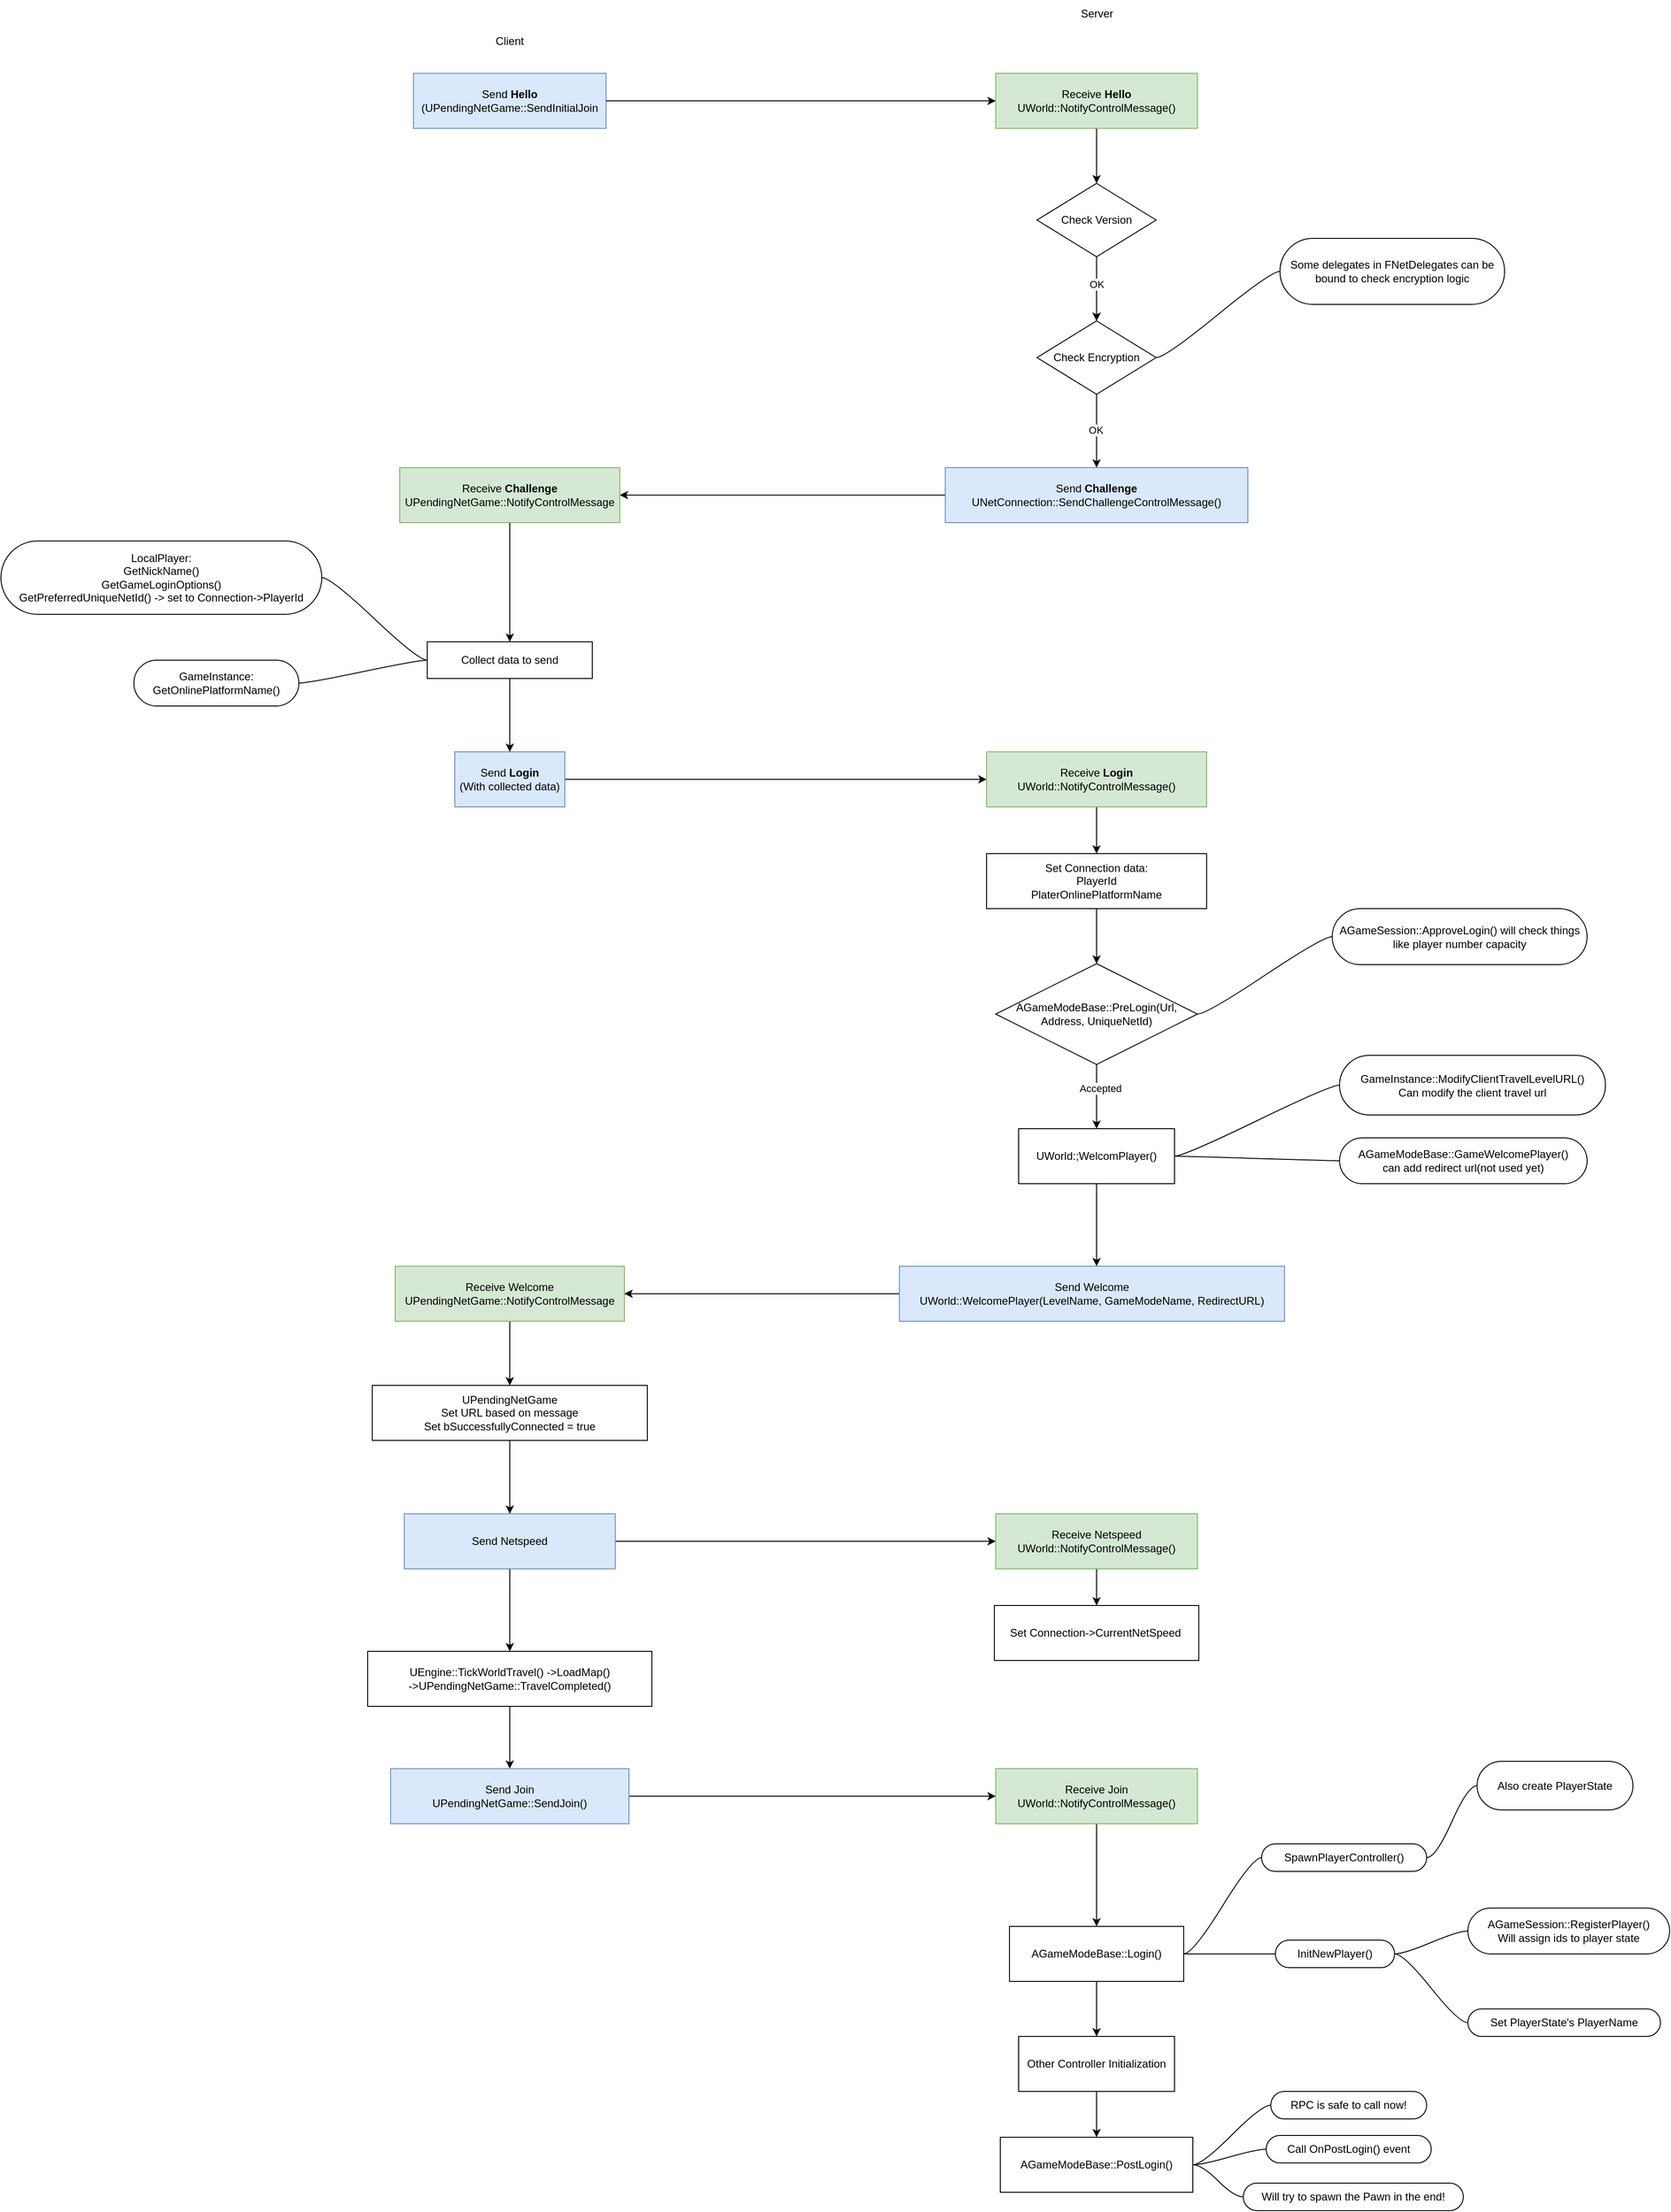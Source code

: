<mxfile version="22.1.5" type="github">
  <diagram name="第 1 页" id="45hWRI977p0iXt-T-7tm">
    <mxGraphModel dx="3360" dy="1399" grid="1" gridSize="10" guides="1" tooltips="1" connect="1" arrows="1" fold="1" page="1" pageScale="1" pageWidth="827" pageHeight="1169" math="0" shadow="0">
      <root>
        <mxCell id="0" />
        <mxCell id="1" parent="0" />
        <mxCell id="PgV0q_a90_hvE49-VI4S-1" value="Send &lt;b&gt;Hello&lt;/b&gt;&lt;br&gt;(UPendingNetGame::SendInitialJoin" style="rounded=0;whiteSpace=wrap;html=1;fillColor=#dae8fc;strokeColor=#6c8ebf;" parent="1" vertex="1">
          <mxGeometry x="5" y="270" width="210" height="60" as="geometry" />
        </mxCell>
        <mxCell id="PgV0q_a90_hvE49-VI4S-8" style="edgeStyle=orthogonalEdgeStyle;rounded=0;orthogonalLoop=1;jettySize=auto;html=1;entryX=0.5;entryY=0;entryDx=0;entryDy=0;" parent="1" source="PgV0q_a90_hvE49-VI4S-2" target="PgV0q_a90_hvE49-VI4S-7" edge="1">
          <mxGeometry relative="1" as="geometry" />
        </mxCell>
        <mxCell id="PgV0q_a90_hvE49-VI4S-2" value="Receive &lt;b&gt;Hello&lt;/b&gt;&lt;br&gt;UWorld::NotifyControlMessage()" style="rounded=0;whiteSpace=wrap;html=1;fillColor=#d5e8d4;strokeColor=#82b366;" parent="1" vertex="1">
          <mxGeometry x="640" y="270" width="220" height="60" as="geometry" />
        </mxCell>
        <mxCell id="PgV0q_a90_hvE49-VI4S-3" value="Client&lt;br&gt;" style="text;html=1;strokeColor=none;fillColor=none;align=center;verticalAlign=middle;whiteSpace=wrap;rounded=0;" parent="1" vertex="1">
          <mxGeometry x="80" y="220" width="60" height="30" as="geometry" />
        </mxCell>
        <mxCell id="PgV0q_a90_hvE49-VI4S-4" value="Server&lt;br&gt;" style="text;html=1;align=center;verticalAlign=middle;resizable=0;points=[];autosize=1;strokeColor=none;fillColor=none;" parent="1" vertex="1">
          <mxGeometry x="720" y="190" width="60" height="30" as="geometry" />
        </mxCell>
        <mxCell id="PgV0q_a90_hvE49-VI4S-5" value="" style="endArrow=classic;html=1;rounded=0;entryX=0;entryY=0.5;entryDx=0;entryDy=0;exitX=1;exitY=0.5;exitDx=0;exitDy=0;" parent="1" source="PgV0q_a90_hvE49-VI4S-1" target="PgV0q_a90_hvE49-VI4S-2" edge="1">
          <mxGeometry width="50" height="50" relative="1" as="geometry">
            <mxPoint x="260" y="300" as="sourcePoint" />
            <mxPoint x="330" y="280" as="targetPoint" />
          </mxGeometry>
        </mxCell>
        <mxCell id="PgV0q_a90_hvE49-VI4S-26" style="edgeStyle=orthogonalEdgeStyle;rounded=0;orthogonalLoop=1;jettySize=auto;html=1;entryX=1;entryY=0.5;entryDx=0;entryDy=0;" parent="1" source="PgV0q_a90_hvE49-VI4S-6" target="PgV0q_a90_hvE49-VI4S-27" edge="1">
          <mxGeometry relative="1" as="geometry">
            <mxPoint x="200" y="730" as="targetPoint" />
          </mxGeometry>
        </mxCell>
        <mxCell id="PgV0q_a90_hvE49-VI4S-6" value="Send &lt;b&gt;Challenge&lt;/b&gt;&lt;br&gt;UNetConnection::SendChallengeControlMessage()" style="rounded=0;whiteSpace=wrap;html=1;fillColor=#dae8fc;strokeColor=#6c8ebf;" parent="1" vertex="1">
          <mxGeometry x="585" y="700" width="330" height="60" as="geometry" />
        </mxCell>
        <mxCell id="PgV0q_a90_hvE49-VI4S-9" style="edgeStyle=orthogonalEdgeStyle;rounded=0;orthogonalLoop=1;jettySize=auto;html=1;entryX=0.5;entryY=0;entryDx=0;entryDy=0;" parent="1" source="PgV0q_a90_hvE49-VI4S-14" target="PgV0q_a90_hvE49-VI4S-6" edge="1">
          <mxGeometry relative="1" as="geometry" />
        </mxCell>
        <mxCell id="PgV0q_a90_hvE49-VI4S-19" value="OK" style="edgeLabel;html=1;align=center;verticalAlign=middle;resizable=0;points=[];" parent="PgV0q_a90_hvE49-VI4S-9" vertex="1" connectable="0">
          <mxGeometry x="-0.029" y="-1" relative="1" as="geometry">
            <mxPoint as="offset" />
          </mxGeometry>
        </mxCell>
        <mxCell id="PgV0q_a90_hvE49-VI4S-16" style="edgeStyle=orthogonalEdgeStyle;rounded=0;orthogonalLoop=1;jettySize=auto;html=1;entryX=0.5;entryY=0;entryDx=0;entryDy=0;" parent="1" source="PgV0q_a90_hvE49-VI4S-7" target="PgV0q_a90_hvE49-VI4S-14" edge="1">
          <mxGeometry relative="1" as="geometry" />
        </mxCell>
        <mxCell id="PgV0q_a90_hvE49-VI4S-7" value="Check Version" style="rhombus;whiteSpace=wrap;html=1;" parent="1" vertex="1">
          <mxGeometry x="685" y="390" width="130" height="80" as="geometry" />
        </mxCell>
        <mxCell id="PgV0q_a90_hvE49-VI4S-15" value="" style="edgeStyle=orthogonalEdgeStyle;rounded=0;orthogonalLoop=1;jettySize=auto;html=1;entryX=0.5;entryY=0;entryDx=0;entryDy=0;" parent="1" source="PgV0q_a90_hvE49-VI4S-7" target="PgV0q_a90_hvE49-VI4S-14" edge="1">
          <mxGeometry relative="1" as="geometry">
            <mxPoint x="750" y="470" as="sourcePoint" />
            <mxPoint x="750" y="690" as="targetPoint" />
          </mxGeometry>
        </mxCell>
        <mxCell id="PgV0q_a90_hvE49-VI4S-18" value="OK" style="edgeLabel;html=1;align=center;verticalAlign=middle;resizable=0;points=[];" parent="PgV0q_a90_hvE49-VI4S-15" vertex="1" connectable="0">
          <mxGeometry x="0.229" y="1" relative="1" as="geometry">
            <mxPoint x="-1" y="-13" as="offset" />
          </mxGeometry>
        </mxCell>
        <mxCell id="PgV0q_a90_hvE49-VI4S-14" value="Check Encryption" style="rhombus;whiteSpace=wrap;html=1;" parent="1" vertex="1">
          <mxGeometry x="685" y="540" width="130" height="80" as="geometry" />
        </mxCell>
        <mxCell id="PgV0q_a90_hvE49-VI4S-28" style="edgeStyle=orthogonalEdgeStyle;rounded=0;orthogonalLoop=1;jettySize=auto;html=1;entryX=0.5;entryY=0;entryDx=0;entryDy=0;" parent="1" source="PgV0q_a90_hvE49-VI4S-27" target="PgV0q_a90_hvE49-VI4S-29" edge="1">
          <mxGeometry relative="1" as="geometry">
            <mxPoint x="110" y="930" as="targetPoint" />
          </mxGeometry>
        </mxCell>
        <mxCell id="PgV0q_a90_hvE49-VI4S-27" value="Receive &lt;b&gt;Challenge&lt;/b&gt;&lt;br&gt;UPendingNetGame::NotifyControlMessage" style="rounded=0;whiteSpace=wrap;html=1;fillColor=#d5e8d4;strokeColor=#82b366;" parent="1" vertex="1">
          <mxGeometry x="-10" y="700" width="240" height="60" as="geometry" />
        </mxCell>
        <mxCell id="PgV0q_a90_hvE49-VI4S-30" style="edgeStyle=orthogonalEdgeStyle;rounded=0;orthogonalLoop=1;jettySize=auto;html=1;entryX=0.5;entryY=0;entryDx=0;entryDy=0;" parent="1" source="PgV0q_a90_hvE49-VI4S-29" target="PgV0q_a90_hvE49-VI4S-31" edge="1">
          <mxGeometry relative="1" as="geometry">
            <mxPoint x="110" y="1190" as="targetPoint" />
          </mxGeometry>
        </mxCell>
        <mxCell id="PgV0q_a90_hvE49-VI4S-29" value="Collect data to send" style="rounded=0;whiteSpace=wrap;html=1;" parent="1" vertex="1">
          <mxGeometry x="20" y="890" width="180" height="40" as="geometry" />
        </mxCell>
        <mxCell id="PgV0q_a90_hvE49-VI4S-32" style="edgeStyle=orthogonalEdgeStyle;rounded=0;orthogonalLoop=1;jettySize=auto;html=1;entryX=0;entryY=0.5;entryDx=0;entryDy=0;" parent="1" source="PgV0q_a90_hvE49-VI4S-31" target="PgV0q_a90_hvE49-VI4S-33" edge="1">
          <mxGeometry relative="1" as="geometry">
            <mxPoint x="645" y="1040" as="targetPoint" />
          </mxGeometry>
        </mxCell>
        <mxCell id="PgV0q_a90_hvE49-VI4S-31" value="Send &lt;b&gt;Login&lt;/b&gt;&lt;br&gt;(With collected data)" style="rounded=0;whiteSpace=wrap;html=1;fillColor=#dae8fc;strokeColor=#6c8ebf;" parent="1" vertex="1">
          <mxGeometry x="50" y="1010" width="120" height="60" as="geometry" />
        </mxCell>
        <mxCell id="PgV0q_a90_hvE49-VI4S-34" style="edgeStyle=orthogonalEdgeStyle;rounded=0;orthogonalLoop=1;jettySize=auto;html=1;entryX=0.5;entryY=0;entryDx=0;entryDy=0;" parent="1" source="PgV0q_a90_hvE49-VI4S-33" target="PgV0q_a90_hvE49-VI4S-35" edge="1">
          <mxGeometry relative="1" as="geometry">
            <mxPoint x="750" y="1161" as="targetPoint" />
          </mxGeometry>
        </mxCell>
        <mxCell id="PgV0q_a90_hvE49-VI4S-33" value="Receive &lt;b&gt;Login&lt;/b&gt;&lt;br&gt;UWorld::NotifyControlMessage()" style="whiteSpace=wrap;html=1;fillColor=#d5e8d4;strokeColor=#82b366;" parent="1" vertex="1">
          <mxGeometry x="630" y="1010" width="240" height="60" as="geometry" />
        </mxCell>
        <mxCell id="PgV0q_a90_hvE49-VI4S-38" style="edgeStyle=orthogonalEdgeStyle;rounded=0;orthogonalLoop=1;jettySize=auto;html=1;entryX=0.5;entryY=0;entryDx=0;entryDy=0;" parent="1" source="PgV0q_a90_hvE49-VI4S-35" target="TGgTCEU2_xpwJaXPCkcR-43" edge="1">
          <mxGeometry relative="1" as="geometry">
            <mxPoint x="750" y="1241" as="targetPoint" />
          </mxGeometry>
        </mxCell>
        <mxCell id="PgV0q_a90_hvE49-VI4S-35" value="Set Connection data:&lt;br&gt;PlayerId&lt;br&gt;PlaterOnlinePlatformName&lt;br&gt;" style="whiteSpace=wrap;html=1;" parent="1" vertex="1">
          <mxGeometry x="630" y="1121" width="240" height="60" as="geometry" />
        </mxCell>
        <mxCell id="PgV0q_a90_hvE49-VI4S-45" style="edgeStyle=orthogonalEdgeStyle;rounded=0;orthogonalLoop=1;jettySize=auto;html=1;entryX=1;entryY=0.5;entryDx=0;entryDy=0;" parent="1" source="PgV0q_a90_hvE49-VI4S-40" target="PgV0q_a90_hvE49-VI4S-46" edge="1">
          <mxGeometry relative="1" as="geometry">
            <mxPoint x="215" y="1601" as="targetPoint" />
          </mxGeometry>
        </mxCell>
        <mxCell id="PgV0q_a90_hvE49-VI4S-40" value="Send Welcome&lt;br&gt;UWorld::WelcomePlayer(LevelName, GameModeName, RedirectURL)" style="whiteSpace=wrap;html=1;fillColor=#dae8fc;strokeColor=#6c8ebf;" parent="1" vertex="1">
          <mxGeometry x="535" y="1571" width="420" height="60" as="geometry" />
        </mxCell>
        <mxCell id="PgV0q_a90_hvE49-VI4S-47" style="edgeStyle=orthogonalEdgeStyle;rounded=0;orthogonalLoop=1;jettySize=auto;html=1;entryX=0.5;entryY=0;entryDx=0;entryDy=0;" parent="1" source="PgV0q_a90_hvE49-VI4S-46" target="PgV0q_a90_hvE49-VI4S-48" edge="1">
          <mxGeometry relative="1" as="geometry">
            <mxPoint x="115" y="1721" as="targetPoint" />
          </mxGeometry>
        </mxCell>
        <mxCell id="PgV0q_a90_hvE49-VI4S-46" value="Receive Welcome&lt;br&gt;UPendingNetGame::NotifyControlMessage" style="whiteSpace=wrap;html=1;fillColor=#d5e8d4;strokeColor=#82b366;" parent="1" vertex="1">
          <mxGeometry x="-15" y="1571" width="250" height="60" as="geometry" />
        </mxCell>
        <mxCell id="PgV0q_a90_hvE49-VI4S-49" style="edgeStyle=orthogonalEdgeStyle;rounded=0;orthogonalLoop=1;jettySize=auto;html=1;entryX=0.5;entryY=0;entryDx=0;entryDy=0;" parent="1" source="PgV0q_a90_hvE49-VI4S-48" target="PgV0q_a90_hvE49-VI4S-51" edge="1">
          <mxGeometry relative="1" as="geometry">
            <mxPoint x="110" y="1821" as="targetPoint" />
          </mxGeometry>
        </mxCell>
        <mxCell id="PgV0q_a90_hvE49-VI4S-48" value="UPendingNetGame&lt;br&gt;Set URL based on message&lt;br&gt;Set&amp;nbsp;bSuccessfullyConnected = true" style="whiteSpace=wrap;html=1;" parent="1" vertex="1">
          <mxGeometry x="-40" y="1701" width="300" height="60" as="geometry" />
        </mxCell>
        <mxCell id="PgV0q_a90_hvE49-VI4S-53" style="edgeStyle=orthogonalEdgeStyle;rounded=0;orthogonalLoop=1;jettySize=auto;html=1;entryX=0.5;entryY=0;entryDx=0;entryDy=0;" parent="1" source="PgV0q_a90_hvE49-VI4S-50" target="PgV0q_a90_hvE49-VI4S-54" edge="1">
          <mxGeometry relative="1" as="geometry">
            <mxPoint x="110" y="2131" as="targetPoint" />
          </mxGeometry>
        </mxCell>
        <mxCell id="PgV0q_a90_hvE49-VI4S-50" value="UEngine::TickWorldTravel() -&amp;gt;LoadMap()&lt;br&gt;-&amp;gt;UPendingNetGame::TravelCompleted()" style="whiteSpace=wrap;html=1;" parent="1" vertex="1">
          <mxGeometry x="-45" y="1991" width="310" height="60" as="geometry" />
        </mxCell>
        <mxCell id="PgV0q_a90_hvE49-VI4S-52" style="edgeStyle=orthogonalEdgeStyle;rounded=0;orthogonalLoop=1;jettySize=auto;html=1;entryX=0.5;entryY=0;entryDx=0;entryDy=0;" parent="1" source="PgV0q_a90_hvE49-VI4S-51" target="PgV0q_a90_hvE49-VI4S-50" edge="1">
          <mxGeometry relative="1" as="geometry" />
        </mxCell>
        <mxCell id="PgV0q_a90_hvE49-VI4S-55" style="edgeStyle=orthogonalEdgeStyle;rounded=0;orthogonalLoop=1;jettySize=auto;html=1;entryX=0;entryY=0.5;entryDx=0;entryDy=0;" parent="1" source="PgV0q_a90_hvE49-VI4S-51" target="PgV0q_a90_hvE49-VI4S-56" edge="1">
          <mxGeometry relative="1" as="geometry">
            <mxPoint x="555" y="1871" as="targetPoint" />
          </mxGeometry>
        </mxCell>
        <mxCell id="PgV0q_a90_hvE49-VI4S-51" value="Send Netspeed" style="whiteSpace=wrap;html=1;fillColor=#dae8fc;strokeColor=#6c8ebf;" parent="1" vertex="1">
          <mxGeometry x="-5" y="1841" width="230" height="60" as="geometry" />
        </mxCell>
        <mxCell id="PgV0q_a90_hvE49-VI4S-61" style="edgeStyle=orthogonalEdgeStyle;rounded=0;orthogonalLoop=1;jettySize=auto;html=1;entryX=0;entryY=0.5;entryDx=0;entryDy=0;" parent="1" source="PgV0q_a90_hvE49-VI4S-54" target="PgV0q_a90_hvE49-VI4S-60" edge="1">
          <mxGeometry relative="1" as="geometry" />
        </mxCell>
        <mxCell id="PgV0q_a90_hvE49-VI4S-54" value="Send Join&lt;br&gt;UPendingNetGame::SendJoin()" style="whiteSpace=wrap;html=1;fillColor=#dae8fc;strokeColor=#6c8ebf;" parent="1" vertex="1">
          <mxGeometry x="-20" y="2119" width="260" height="60" as="geometry" />
        </mxCell>
        <mxCell id="PgV0q_a90_hvE49-VI4S-57" style="edgeStyle=orthogonalEdgeStyle;rounded=0;orthogonalLoop=1;jettySize=auto;html=1;entryX=0.5;entryY=0;entryDx=0;entryDy=0;" parent="1" source="PgV0q_a90_hvE49-VI4S-56" target="PgV0q_a90_hvE49-VI4S-58" edge="1">
          <mxGeometry relative="1" as="geometry">
            <mxPoint x="750" y="1941" as="targetPoint" />
          </mxGeometry>
        </mxCell>
        <mxCell id="PgV0q_a90_hvE49-VI4S-56" value="Receive Netspeed&lt;br&gt;UWorld::NotifyControlMessage()" style="whiteSpace=wrap;html=1;fillColor=#d5e8d4;strokeColor=#82b366;" parent="1" vertex="1">
          <mxGeometry x="640" y="1841" width="220" height="60" as="geometry" />
        </mxCell>
        <mxCell id="PgV0q_a90_hvE49-VI4S-58" value="Set&amp;nbsp;Connection-&amp;gt;CurrentNetSpeed&amp;nbsp;" style="whiteSpace=wrap;html=1;" parent="1" vertex="1">
          <mxGeometry x="638.5" y="1941" width="223" height="60" as="geometry" />
        </mxCell>
        <mxCell id="TGgTCEU2_xpwJaXPCkcR-1" style="edgeStyle=orthogonalEdgeStyle;rounded=0;orthogonalLoop=1;jettySize=auto;html=1;entryX=0.5;entryY=0;entryDx=0;entryDy=0;" edge="1" parent="1" source="PgV0q_a90_hvE49-VI4S-60" target="TGgTCEU2_xpwJaXPCkcR-2">
          <mxGeometry relative="1" as="geometry">
            <mxPoint x="750" y="2261" as="targetPoint" />
          </mxGeometry>
        </mxCell>
        <mxCell id="PgV0q_a90_hvE49-VI4S-60" value="Receive Join&lt;br&gt;UWorld::NotifyControlMessage()" style="whiteSpace=wrap;html=1;fillColor=#d5e8d4;strokeColor=#82b366;" parent="1" vertex="1">
          <mxGeometry x="640" y="2119" width="220" height="60" as="geometry" />
        </mxCell>
        <mxCell id="TGgTCEU2_xpwJaXPCkcR-19" style="edgeStyle=orthogonalEdgeStyle;rounded=0;orthogonalLoop=1;jettySize=auto;html=1;entryX=0.5;entryY=0;entryDx=0;entryDy=0;" edge="1" parent="1" source="TGgTCEU2_xpwJaXPCkcR-2" target="TGgTCEU2_xpwJaXPCkcR-20">
          <mxGeometry relative="1" as="geometry">
            <mxPoint x="750" y="2401" as="targetPoint" />
          </mxGeometry>
        </mxCell>
        <mxCell id="TGgTCEU2_xpwJaXPCkcR-2" value="AGameModeBase::Login()" style="whiteSpace=wrap;html=1;" vertex="1" parent="1">
          <mxGeometry x="655" y="2291" width="190" height="60" as="geometry" />
        </mxCell>
        <mxCell id="TGgTCEU2_xpwJaXPCkcR-3" value="SpawnPlayerController()" style="whiteSpace=wrap;html=1;rounded=1;arcSize=50;align=center;verticalAlign=middle;strokeWidth=1;autosize=1;spacing=4;treeFolding=1;treeMoving=1;newEdgeStyle={&quot;edgeStyle&quot;:&quot;entityRelationEdgeStyle&quot;,&quot;startArrow&quot;:&quot;none&quot;,&quot;endArrow&quot;:&quot;none&quot;,&quot;segment&quot;:10,&quot;curved&quot;:1,&quot;sourcePerimeterSpacing&quot;:0,&quot;targetPerimeterSpacing&quot;:0};" vertex="1" parent="1">
          <mxGeometry x="930" y="2201" width="180" height="30" as="geometry" />
        </mxCell>
        <mxCell id="TGgTCEU2_xpwJaXPCkcR-4" value="" style="edgeStyle=entityRelationEdgeStyle;startArrow=none;endArrow=none;segment=10;curved=1;sourcePerimeterSpacing=0;targetPerimeterSpacing=0;rounded=0;exitX=1;exitY=0.5;exitDx=0;exitDy=0;" edge="1" target="TGgTCEU2_xpwJaXPCkcR-3" parent="1" source="TGgTCEU2_xpwJaXPCkcR-2">
          <mxGeometry relative="1" as="geometry">
            <mxPoint x="935" y="2331" as="sourcePoint" />
            <Array as="points">
              <mxPoint x="875" y="2321" />
            </Array>
          </mxGeometry>
        </mxCell>
        <mxCell id="TGgTCEU2_xpwJaXPCkcR-6" value="Some delegates in FNetDelegates can be bound to check encryption logic" style="whiteSpace=wrap;html=1;rounded=1;arcSize=50;align=center;verticalAlign=middle;strokeWidth=1;autosize=1;spacing=4;treeFolding=1;treeMoving=1;newEdgeStyle={&quot;edgeStyle&quot;:&quot;entityRelationEdgeStyle&quot;,&quot;startArrow&quot;:&quot;none&quot;,&quot;endArrow&quot;:&quot;none&quot;,&quot;segment&quot;:10,&quot;curved&quot;:1,&quot;sourcePerimeterSpacing&quot;:0,&quot;targetPerimeterSpacing&quot;:0};" vertex="1" parent="1">
          <mxGeometry x="950" y="450" width="245" height="72" as="geometry" />
        </mxCell>
        <mxCell id="TGgTCEU2_xpwJaXPCkcR-7" value="" style="edgeStyle=entityRelationEdgeStyle;startArrow=none;endArrow=none;segment=10;curved=1;sourcePerimeterSpacing=0;targetPerimeterSpacing=0;rounded=0;exitX=1;exitY=0.5;exitDx=0;exitDy=0;" edge="1" target="TGgTCEU2_xpwJaXPCkcR-6" parent="1" source="PgV0q_a90_hvE49-VI4S-14">
          <mxGeometry relative="1" as="geometry">
            <mxPoint x="1020" y="484" as="sourcePoint" />
          </mxGeometry>
        </mxCell>
        <mxCell id="TGgTCEU2_xpwJaXPCkcR-8" value="InitNewPlayer()" style="whiteSpace=wrap;html=1;rounded=1;arcSize=50;align=center;verticalAlign=middle;strokeWidth=1;autosize=1;spacing=4;treeFolding=1;treeMoving=1;newEdgeStyle={&quot;edgeStyle&quot;:&quot;entityRelationEdgeStyle&quot;,&quot;startArrow&quot;:&quot;none&quot;,&quot;endArrow&quot;:&quot;none&quot;,&quot;segment&quot;:10,&quot;curved&quot;:1,&quot;sourcePerimeterSpacing&quot;:0,&quot;targetPerimeterSpacing&quot;:0};" vertex="1" parent="1">
          <mxGeometry x="945" y="2306" width="130" height="30" as="geometry" />
        </mxCell>
        <mxCell id="TGgTCEU2_xpwJaXPCkcR-9" value="" style="edgeStyle=entityRelationEdgeStyle;startArrow=none;endArrow=none;segment=10;curved=1;sourcePerimeterSpacing=0;targetPerimeterSpacing=0;rounded=0;exitX=1;exitY=0.5;exitDx=0;exitDy=0;" edge="1" target="TGgTCEU2_xpwJaXPCkcR-8" parent="1" source="TGgTCEU2_xpwJaXPCkcR-2">
          <mxGeometry relative="1" as="geometry">
            <mxPoint x="975" y="2321" as="sourcePoint" />
          </mxGeometry>
        </mxCell>
        <mxCell id="TGgTCEU2_xpwJaXPCkcR-10" value="AGameSession::RegisterPlayer()&lt;br&gt;Will assign ids to player state" style="whiteSpace=wrap;html=1;rounded=1;arcSize=50;align=center;verticalAlign=middle;strokeWidth=1;autosize=1;spacing=4;treeFolding=1;treeMoving=1;newEdgeStyle={&quot;edgeStyle&quot;:&quot;entityRelationEdgeStyle&quot;,&quot;startArrow&quot;:&quot;none&quot;,&quot;endArrow&quot;:&quot;none&quot;,&quot;segment&quot;:10,&quot;curved&quot;:1,&quot;sourcePerimeterSpacing&quot;:0,&quot;targetPerimeterSpacing&quot;:0};" vertex="1" parent="1">
          <mxGeometry x="1155" y="2271" width="220" height="50" as="geometry" />
        </mxCell>
        <mxCell id="TGgTCEU2_xpwJaXPCkcR-11" value="" style="edgeStyle=entityRelationEdgeStyle;startArrow=none;endArrow=none;segment=10;curved=1;sourcePerimeterSpacing=0;targetPerimeterSpacing=0;rounded=0;exitX=1;exitY=0.5;exitDx=0;exitDy=0;" edge="1" target="TGgTCEU2_xpwJaXPCkcR-10" parent="1" source="TGgTCEU2_xpwJaXPCkcR-8">
          <mxGeometry relative="1" as="geometry">
            <mxPoint x="1150" y="2305" as="sourcePoint" />
          </mxGeometry>
        </mxCell>
        <mxCell id="TGgTCEU2_xpwJaXPCkcR-13" value="Also create PlayerState" style="whiteSpace=wrap;html=1;rounded=1;arcSize=50;align=center;verticalAlign=middle;strokeWidth=1;autosize=1;spacing=4;treeFolding=1;treeMoving=1;newEdgeStyle={&quot;edgeStyle&quot;:&quot;entityRelationEdgeStyle&quot;,&quot;startArrow&quot;:&quot;none&quot;,&quot;endArrow&quot;:&quot;none&quot;,&quot;segment&quot;:10,&quot;curved&quot;:1,&quot;sourcePerimeterSpacing&quot;:0,&quot;targetPerimeterSpacing&quot;:0};" vertex="1" parent="1">
          <mxGeometry x="1165" y="2111" width="170" height="53" as="geometry" />
        </mxCell>
        <mxCell id="TGgTCEU2_xpwJaXPCkcR-14" value="" style="edgeStyle=entityRelationEdgeStyle;startArrow=none;endArrow=none;segment=10;curved=1;sourcePerimeterSpacing=0;targetPerimeterSpacing=0;rounded=0;exitX=1;exitY=0.5;exitDx=0;exitDy=0;" edge="1" target="TGgTCEU2_xpwJaXPCkcR-13" parent="1" source="TGgTCEU2_xpwJaXPCkcR-3">
          <mxGeometry relative="1" as="geometry">
            <mxPoint x="1160" y="2176" as="sourcePoint" />
            <Array as="points">
              <mxPoint x="1115" y="2221" />
            </Array>
          </mxGeometry>
        </mxCell>
        <mxCell id="TGgTCEU2_xpwJaXPCkcR-15" value="Set PlayerState&#39;s PlayerName" style="whiteSpace=wrap;html=1;rounded=1;arcSize=50;align=center;verticalAlign=middle;strokeWidth=1;autosize=1;spacing=4;treeFolding=1;treeMoving=1;newEdgeStyle={&quot;edgeStyle&quot;:&quot;entityRelationEdgeStyle&quot;,&quot;startArrow&quot;:&quot;none&quot;,&quot;endArrow&quot;:&quot;none&quot;,&quot;segment&quot;:10,&quot;curved&quot;:1,&quot;sourcePerimeterSpacing&quot;:0,&quot;targetPerimeterSpacing&quot;:0};" vertex="1" parent="1">
          <mxGeometry x="1155" y="2381" width="210" height="30" as="geometry" />
        </mxCell>
        <mxCell id="TGgTCEU2_xpwJaXPCkcR-16" value="" style="edgeStyle=entityRelationEdgeStyle;startArrow=none;endArrow=none;segment=10;curved=1;sourcePerimeterSpacing=0;targetPerimeterSpacing=0;rounded=0;exitX=1;exitY=0.5;exitDx=0;exitDy=0;" edge="1" target="TGgTCEU2_xpwJaXPCkcR-15" parent="1" source="TGgTCEU2_xpwJaXPCkcR-8">
          <mxGeometry relative="1" as="geometry">
            <mxPoint x="1170" y="2411" as="sourcePoint" />
            <Array as="points">
              <mxPoint x="1085" y="2321" />
              <mxPoint x="1075" y="2321" />
            </Array>
          </mxGeometry>
        </mxCell>
        <mxCell id="TGgTCEU2_xpwJaXPCkcR-22" style="edgeStyle=orthogonalEdgeStyle;rounded=0;orthogonalLoop=1;jettySize=auto;html=1;entryX=0.5;entryY=0;entryDx=0;entryDy=0;" edge="1" parent="1" source="TGgTCEU2_xpwJaXPCkcR-20" target="TGgTCEU2_xpwJaXPCkcR-21">
          <mxGeometry relative="1" as="geometry" />
        </mxCell>
        <mxCell id="TGgTCEU2_xpwJaXPCkcR-20" value="Other Controller Initialization" style="whiteSpace=wrap;html=1;" vertex="1" parent="1">
          <mxGeometry x="665" y="2411" width="170" height="60" as="geometry" />
        </mxCell>
        <mxCell id="TGgTCEU2_xpwJaXPCkcR-21" value="AGameModeBase::PostLogin()" style="whiteSpace=wrap;html=1;" vertex="1" parent="1">
          <mxGeometry x="645" y="2521" width="210" height="60" as="geometry" />
        </mxCell>
        <mxCell id="TGgTCEU2_xpwJaXPCkcR-23" value="RPC is safe to call now!&lt;br&gt;" style="whiteSpace=wrap;html=1;rounded=1;arcSize=50;align=center;verticalAlign=middle;strokeWidth=1;autosize=1;spacing=4;treeFolding=1;treeMoving=1;newEdgeStyle={&quot;edgeStyle&quot;:&quot;entityRelationEdgeStyle&quot;,&quot;startArrow&quot;:&quot;none&quot;,&quot;endArrow&quot;:&quot;none&quot;,&quot;segment&quot;:10,&quot;curved&quot;:1,&quot;sourcePerimeterSpacing&quot;:0,&quot;targetPerimeterSpacing&quot;:0};" vertex="1" parent="1">
          <mxGeometry x="940" y="2471" width="170" height="30" as="geometry" />
        </mxCell>
        <mxCell id="TGgTCEU2_xpwJaXPCkcR-24" value="" style="edgeStyle=entityRelationEdgeStyle;startArrow=none;endArrow=none;segment=10;curved=1;sourcePerimeterSpacing=0;targetPerimeterSpacing=0;rounded=0;exitX=1;exitY=0.5;exitDx=0;exitDy=0;" edge="1" target="TGgTCEU2_xpwJaXPCkcR-23" parent="1" source="TGgTCEU2_xpwJaXPCkcR-21">
          <mxGeometry relative="1" as="geometry">
            <mxPoint x="945" y="2561" as="sourcePoint" />
          </mxGeometry>
        </mxCell>
        <mxCell id="TGgTCEU2_xpwJaXPCkcR-25" value="AGameSession::ApproveLogin() will check things like player number capacity" style="whiteSpace=wrap;html=1;rounded=1;arcSize=50;align=center;verticalAlign=middle;strokeWidth=1;autosize=1;spacing=4;treeFolding=1;treeMoving=1;newEdgeStyle={&quot;edgeStyle&quot;:&quot;entityRelationEdgeStyle&quot;,&quot;startArrow&quot;:&quot;none&quot;,&quot;endArrow&quot;:&quot;none&quot;,&quot;segment&quot;:10,&quot;curved&quot;:1,&quot;sourcePerimeterSpacing&quot;:0,&quot;targetPerimeterSpacing&quot;:0};" vertex="1" parent="1">
          <mxGeometry x="1007" y="1181" width="278" height="61" as="geometry" />
        </mxCell>
        <mxCell id="TGgTCEU2_xpwJaXPCkcR-26" value="" style="edgeStyle=entityRelationEdgeStyle;startArrow=none;endArrow=none;segment=10;curved=1;sourcePerimeterSpacing=0;targetPerimeterSpacing=0;rounded=0;exitX=1;exitY=0.5;exitDx=0;exitDy=0;" edge="1" target="TGgTCEU2_xpwJaXPCkcR-25" parent="1" source="TGgTCEU2_xpwJaXPCkcR-43">
          <mxGeometry relative="1" as="geometry">
            <mxPoint x="895" y="1271" as="sourcePoint" />
          </mxGeometry>
        </mxCell>
        <mxCell id="TGgTCEU2_xpwJaXPCkcR-30" style="edgeStyle=orthogonalEdgeStyle;rounded=0;orthogonalLoop=1;jettySize=auto;html=1;entryX=0.5;entryY=0;entryDx=0;entryDy=0;" edge="1" parent="1" source="TGgTCEU2_xpwJaXPCkcR-27">
          <mxGeometry relative="1" as="geometry">
            <mxPoint x="750" y="1571" as="targetPoint" />
          </mxGeometry>
        </mxCell>
        <mxCell id="TGgTCEU2_xpwJaXPCkcR-27" value="UWorld:;WelcomPlayer()" style="whiteSpace=wrap;html=1;" vertex="1" parent="1">
          <mxGeometry x="665" y="1421" width="170" height="60" as="geometry" />
        </mxCell>
        <mxCell id="TGgTCEU2_xpwJaXPCkcR-31" value="GameInstance::ModifyClientTravelLevelURL()&lt;br&gt;Can modify the client travel url" style="whiteSpace=wrap;html=1;rounded=1;arcSize=50;align=center;verticalAlign=middle;strokeWidth=1;autosize=1;spacing=4;treeFolding=1;treeMoving=1;newEdgeStyle={&quot;edgeStyle&quot;:&quot;entityRelationEdgeStyle&quot;,&quot;startArrow&quot;:&quot;none&quot;,&quot;endArrow&quot;:&quot;none&quot;,&quot;segment&quot;:10,&quot;curved&quot;:1,&quot;sourcePerimeterSpacing&quot;:0,&quot;targetPerimeterSpacing&quot;:0};" vertex="1" parent="1">
          <mxGeometry x="1015" y="1341" width="290" height="65" as="geometry" />
        </mxCell>
        <mxCell id="TGgTCEU2_xpwJaXPCkcR-32" value="" style="edgeStyle=entityRelationEdgeStyle;startArrow=none;endArrow=none;segment=10;curved=1;sourcePerimeterSpacing=0;targetPerimeterSpacing=0;rounded=0;exitX=1;exitY=0.5;exitDx=0;exitDy=0;" edge="1" target="TGgTCEU2_xpwJaXPCkcR-31" parent="1" source="TGgTCEU2_xpwJaXPCkcR-27">
          <mxGeometry relative="1" as="geometry">
            <mxPoint x="1225" y="1298" as="sourcePoint" />
            <Array as="points">
              <mxPoint x="1045" y="1371" />
            </Array>
          </mxGeometry>
        </mxCell>
        <mxCell id="TGgTCEU2_xpwJaXPCkcR-33" value="AGameModeBase::GameWelcomePlayer()&lt;br&gt;can add redirect url(not used yet)" style="whiteSpace=wrap;html=1;rounded=1;arcSize=50;align=center;verticalAlign=middle;strokeWidth=1;autosize=1;spacing=4;treeFolding=1;treeMoving=1;newEdgeStyle={&quot;edgeStyle&quot;:&quot;entityRelationEdgeStyle&quot;,&quot;startArrow&quot;:&quot;none&quot;,&quot;endArrow&quot;:&quot;none&quot;,&quot;segment&quot;:10,&quot;curved&quot;:1,&quot;sourcePerimeterSpacing&quot;:0,&quot;targetPerimeterSpacing&quot;:0};" vertex="1" parent="1">
          <mxGeometry x="1015" y="1431" width="270" height="50" as="geometry" />
        </mxCell>
        <mxCell id="TGgTCEU2_xpwJaXPCkcR-34" value="" style="edgeStyle=entityRelationEdgeStyle;startArrow=none;endArrow=none;segment=10;curved=1;sourcePerimeterSpacing=0;targetPerimeterSpacing=0;rounded=0;exitX=1;exitY=0.5;exitDx=0;exitDy=0;" edge="1" target="TGgTCEU2_xpwJaXPCkcR-33" parent="1" source="TGgTCEU2_xpwJaXPCkcR-27">
          <mxGeometry relative="1" as="geometry">
            <mxPoint x="995" y="1471" as="sourcePoint" />
          </mxGeometry>
        </mxCell>
        <mxCell id="TGgTCEU2_xpwJaXPCkcR-35" value="Will try to spawn the Pawn in the end!" style="whiteSpace=wrap;html=1;rounded=1;arcSize=50;align=center;verticalAlign=middle;strokeWidth=1;autosize=1;spacing=4;treeFolding=1;treeMoving=1;newEdgeStyle={&quot;edgeStyle&quot;:&quot;entityRelationEdgeStyle&quot;,&quot;startArrow&quot;:&quot;none&quot;,&quot;endArrow&quot;:&quot;none&quot;,&quot;segment&quot;:10,&quot;curved&quot;:1,&quot;sourcePerimeterSpacing&quot;:0,&quot;targetPerimeterSpacing&quot;:0};" vertex="1" parent="1">
          <mxGeometry x="910" y="2571" width="240" height="30" as="geometry" />
        </mxCell>
        <mxCell id="TGgTCEU2_xpwJaXPCkcR-36" value="" style="edgeStyle=entityRelationEdgeStyle;startArrow=none;endArrow=none;segment=10;curved=1;sourcePerimeterSpacing=0;targetPerimeterSpacing=0;rounded=0;exitX=1;exitY=0.5;exitDx=0;exitDy=0;" edge="1" target="TGgTCEU2_xpwJaXPCkcR-35" parent="1" source="TGgTCEU2_xpwJaXPCkcR-21">
          <mxGeometry relative="1" as="geometry">
            <mxPoint x="955" y="2601" as="sourcePoint" />
          </mxGeometry>
        </mxCell>
        <mxCell id="TGgTCEU2_xpwJaXPCkcR-37" value="Call OnPostLogin() event" style="whiteSpace=wrap;html=1;rounded=1;arcSize=50;align=center;verticalAlign=middle;strokeWidth=1;autosize=1;spacing=4;treeFolding=1;treeMoving=1;newEdgeStyle={&quot;edgeStyle&quot;:&quot;entityRelationEdgeStyle&quot;,&quot;startArrow&quot;:&quot;none&quot;,&quot;endArrow&quot;:&quot;none&quot;,&quot;segment&quot;:10,&quot;curved&quot;:1,&quot;sourcePerimeterSpacing&quot;:0,&quot;targetPerimeterSpacing&quot;:0};" vertex="1" parent="1">
          <mxGeometry x="935" y="2519" width="180" height="30" as="geometry" />
        </mxCell>
        <mxCell id="TGgTCEU2_xpwJaXPCkcR-38" value="" style="edgeStyle=entityRelationEdgeStyle;startArrow=none;endArrow=none;segment=10;curved=1;sourcePerimeterSpacing=0;targetPerimeterSpacing=0;rounded=0;exitX=1;exitY=0.5;exitDx=0;exitDy=0;" edge="1" target="TGgTCEU2_xpwJaXPCkcR-37" parent="1" source="TGgTCEU2_xpwJaXPCkcR-21">
          <mxGeometry relative="1" as="geometry">
            <mxPoint x="945" y="2561" as="sourcePoint" />
          </mxGeometry>
        </mxCell>
        <mxCell id="TGgTCEU2_xpwJaXPCkcR-39" value="LocalPlayer:&lt;br style=&quot;border-color: var(--border-color);&quot;&gt;GetNickName()&lt;br style=&quot;border-color: var(--border-color);&quot;&gt;GetGameLoginOptions()&lt;br style=&quot;border-color: var(--border-color);&quot;&gt;GetPreferredUniqueNetId() -&amp;gt; set to Connection-&amp;gt;PlayerId" style="whiteSpace=wrap;html=1;rounded=1;arcSize=50;align=center;verticalAlign=middle;strokeWidth=1;autosize=1;spacing=4;treeFolding=1;treeMoving=1;newEdgeStyle={&quot;edgeStyle&quot;:&quot;entityRelationEdgeStyle&quot;,&quot;startArrow&quot;:&quot;none&quot;,&quot;endArrow&quot;:&quot;none&quot;,&quot;segment&quot;:10,&quot;curved&quot;:1,&quot;sourcePerimeterSpacing&quot;:0,&quot;targetPerimeterSpacing&quot;:0};" vertex="1" parent="1">
          <mxGeometry x="-445" y="780" width="350" height="80" as="geometry" />
        </mxCell>
        <mxCell id="TGgTCEU2_xpwJaXPCkcR-40" value="" style="edgeStyle=entityRelationEdgeStyle;startArrow=none;endArrow=none;segment=10;curved=1;sourcePerimeterSpacing=0;targetPerimeterSpacing=0;rounded=0;exitX=0;exitY=0.5;exitDx=0;exitDy=0;" edge="1" target="TGgTCEU2_xpwJaXPCkcR-39" parent="1" source="PgV0q_a90_hvE49-VI4S-29">
          <mxGeometry relative="1" as="geometry">
            <mxPoint x="-400" y="930" as="sourcePoint" />
          </mxGeometry>
        </mxCell>
        <mxCell id="TGgTCEU2_xpwJaXPCkcR-41" value="GameInstance:&lt;br style=&quot;border-color: var(--border-color);&quot;&gt;GetOnlinePlatformName()" style="whiteSpace=wrap;html=1;rounded=1;arcSize=50;align=center;verticalAlign=middle;strokeWidth=1;autosize=1;spacing=4;treeFolding=1;treeMoving=1;newEdgeStyle={&quot;edgeStyle&quot;:&quot;entityRelationEdgeStyle&quot;,&quot;startArrow&quot;:&quot;none&quot;,&quot;endArrow&quot;:&quot;none&quot;,&quot;segment&quot;:10,&quot;curved&quot;:1,&quot;sourcePerimeterSpacing&quot;:0,&quot;targetPerimeterSpacing&quot;:0};" vertex="1" parent="1">
          <mxGeometry x="-300" y="910" width="180" height="50" as="geometry" />
        </mxCell>
        <mxCell id="TGgTCEU2_xpwJaXPCkcR-42" value="" style="edgeStyle=entityRelationEdgeStyle;startArrow=none;endArrow=none;segment=10;curved=1;sourcePerimeterSpacing=0;targetPerimeterSpacing=0;rounded=0;exitX=0;exitY=0.5;exitDx=0;exitDy=0;" edge="1" target="TGgTCEU2_xpwJaXPCkcR-41" parent="1" source="PgV0q_a90_hvE49-VI4S-29">
          <mxGeometry relative="1" as="geometry">
            <mxPoint x="-453" y="1020" as="sourcePoint" />
          </mxGeometry>
        </mxCell>
        <mxCell id="TGgTCEU2_xpwJaXPCkcR-44" style="edgeStyle=orthogonalEdgeStyle;rounded=0;orthogonalLoop=1;jettySize=auto;html=1;entryX=0.5;entryY=0;entryDx=0;entryDy=0;" edge="1" parent="1" source="TGgTCEU2_xpwJaXPCkcR-43" target="TGgTCEU2_xpwJaXPCkcR-27">
          <mxGeometry relative="1" as="geometry" />
        </mxCell>
        <mxCell id="TGgTCEU2_xpwJaXPCkcR-45" value="Accepted" style="edgeLabel;html=1;align=center;verticalAlign=middle;resizable=0;points=[];" vertex="1" connectable="0" parent="TGgTCEU2_xpwJaXPCkcR-44">
          <mxGeometry x="-0.274" y="4" relative="1" as="geometry">
            <mxPoint as="offset" />
          </mxGeometry>
        </mxCell>
        <mxCell id="TGgTCEU2_xpwJaXPCkcR-43" value="AGameModeBase::PreLogin(Url, Address, UniqueNetId)" style="rhombus;whiteSpace=wrap;html=1;" vertex="1" parent="1">
          <mxGeometry x="640" y="1241" width="220" height="110" as="geometry" />
        </mxCell>
      </root>
    </mxGraphModel>
  </diagram>
</mxfile>
